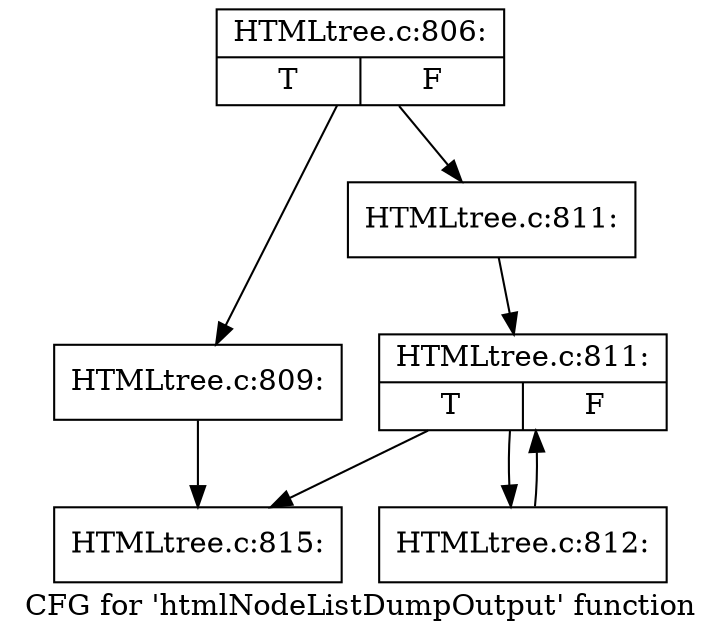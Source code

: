 digraph "CFG for 'htmlNodeListDumpOutput' function" {
	label="CFG for 'htmlNodeListDumpOutput' function";

	Node0x437e7e0 [shape=record,label="{HTMLtree.c:806:|{<s0>T|<s1>F}}"];
	Node0x437e7e0 -> Node0x437fab0;
	Node0x437e7e0 -> Node0x437fb00;
	Node0x437fab0 [shape=record,label="{HTMLtree.c:809:}"];
	Node0x437fab0 -> Node0x4380150;
	Node0x437fb00 [shape=record,label="{HTMLtree.c:811:}"];
	Node0x437fb00 -> Node0x437ff10;
	Node0x437ff10 [shape=record,label="{HTMLtree.c:811:|{<s0>T|<s1>F}}"];
	Node0x437ff10 -> Node0x4380320;
	Node0x437ff10 -> Node0x4380150;
	Node0x4380320 [shape=record,label="{HTMLtree.c:812:}"];
	Node0x4380320 -> Node0x437ff10;
	Node0x4380150 [shape=record,label="{HTMLtree.c:815:}"];
}
